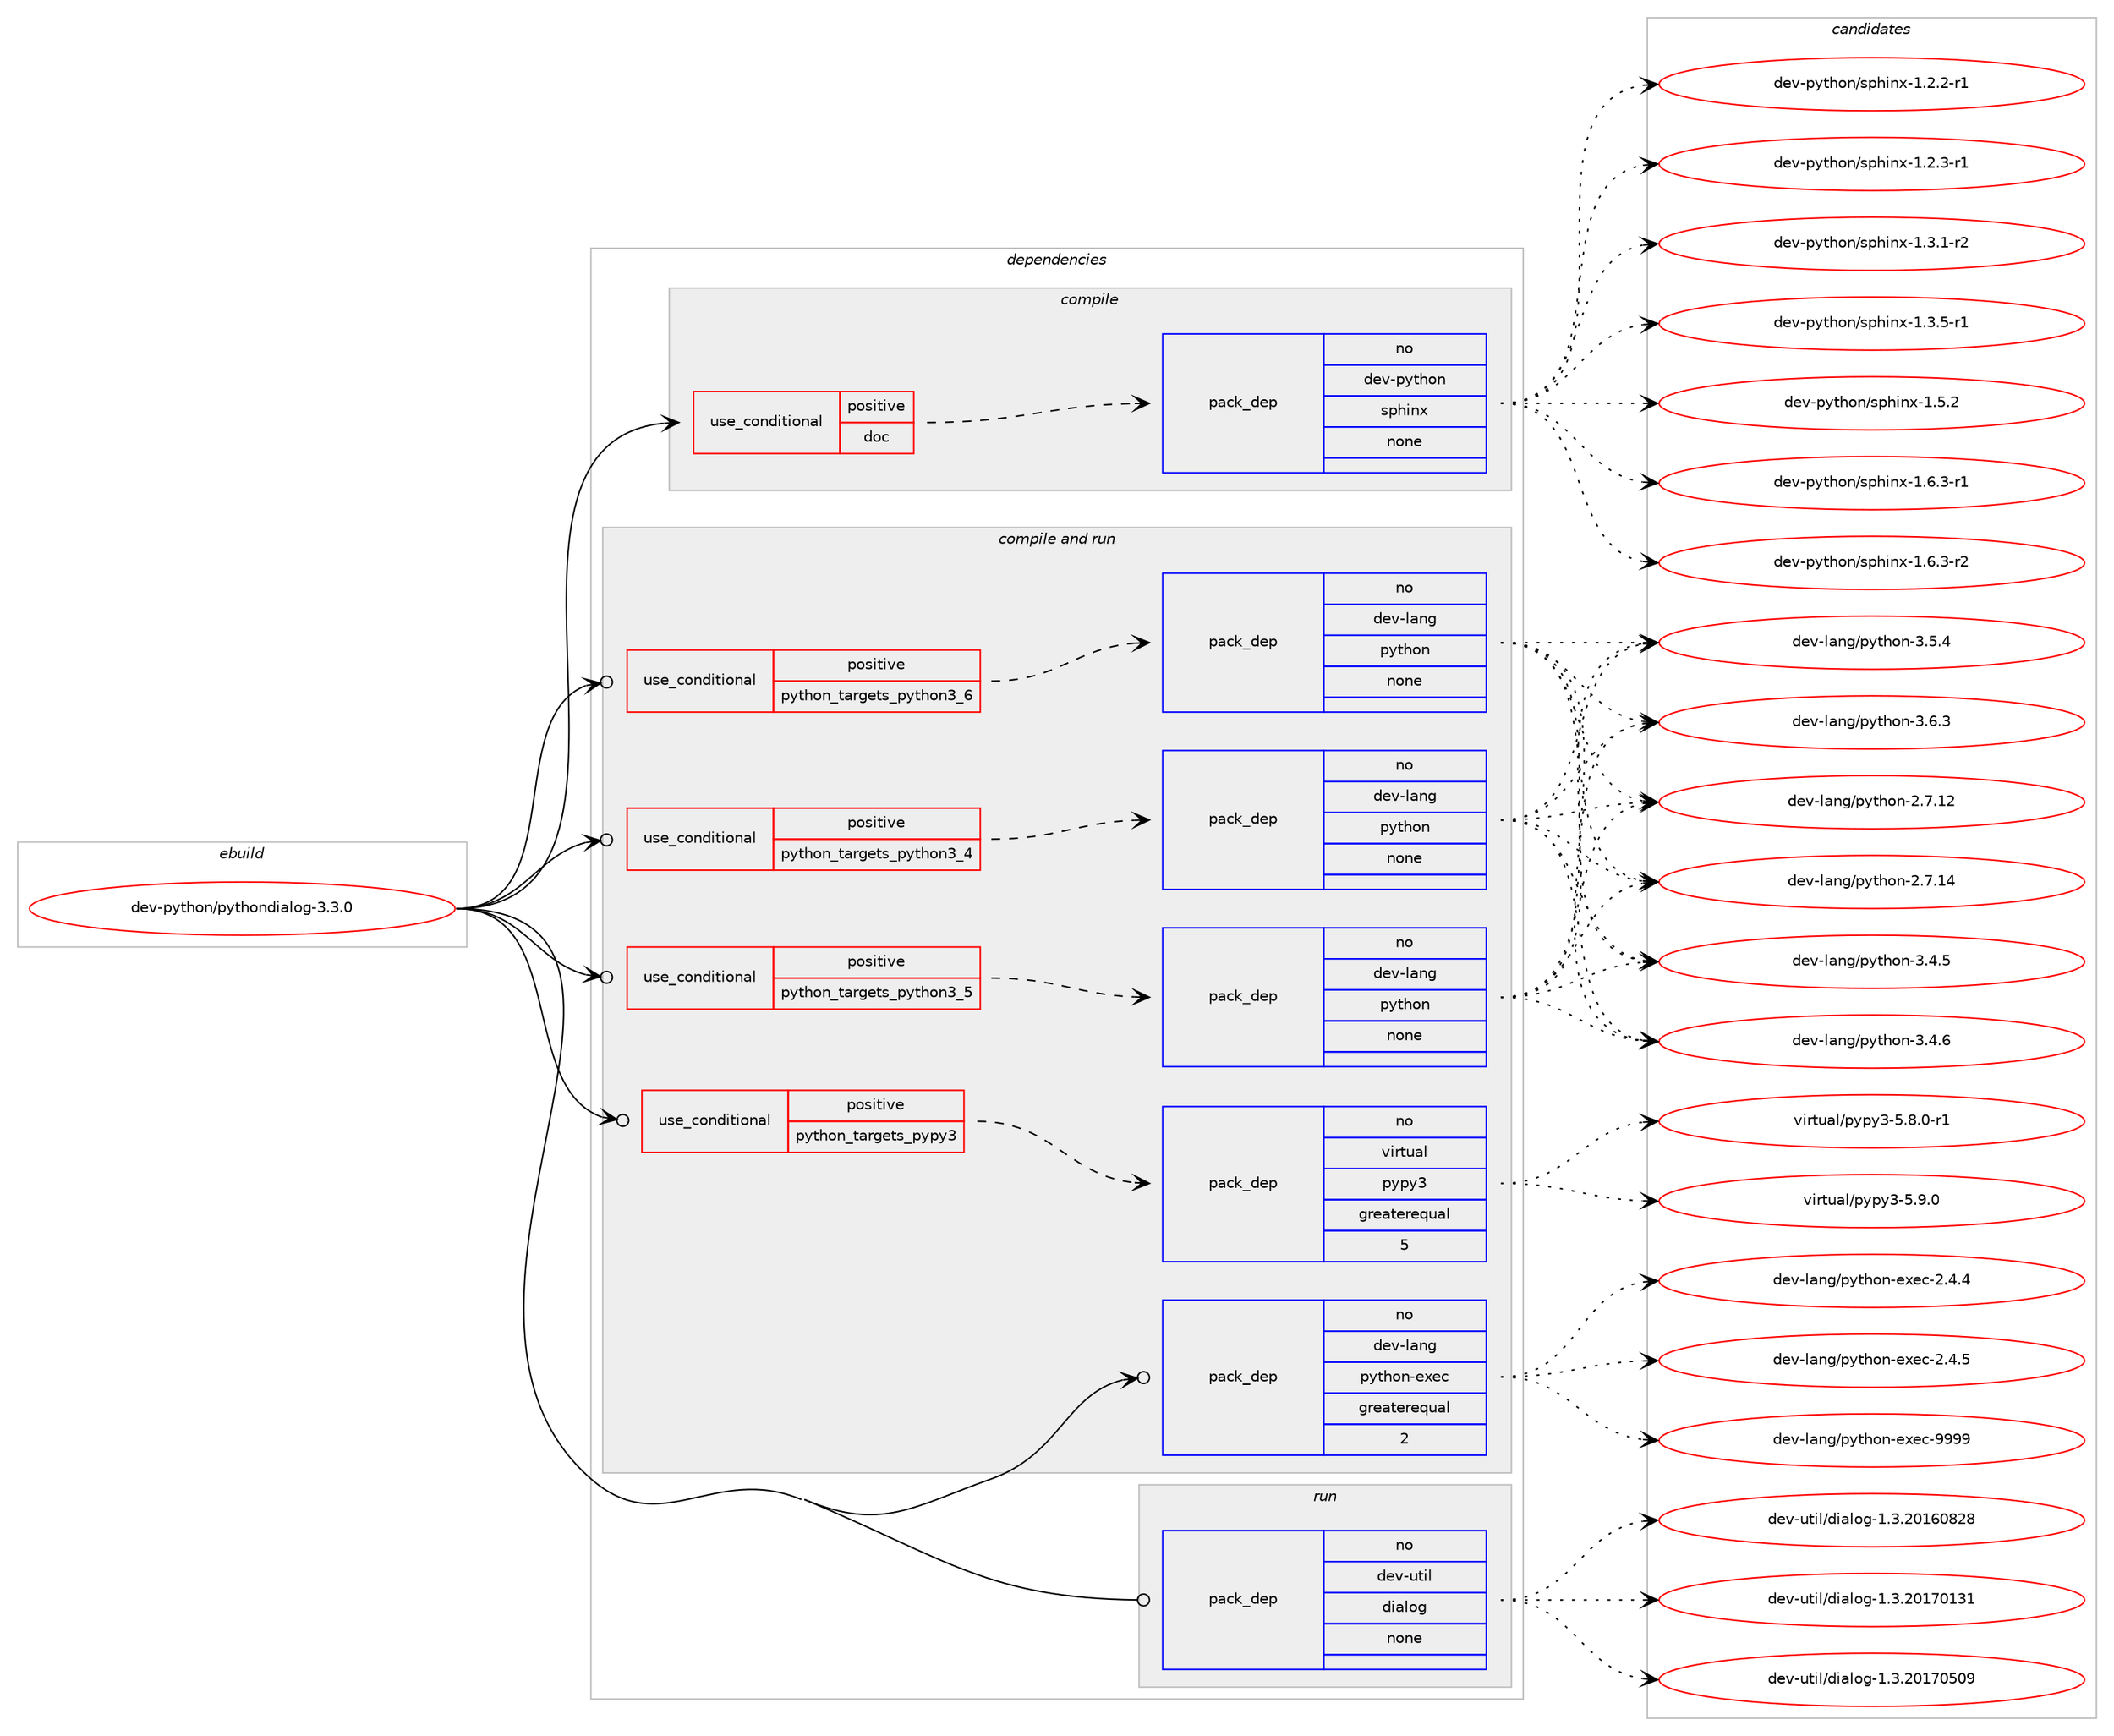 digraph prolog {

# *************
# Graph options
# *************

newrank=true;
concentrate=true;
compound=true;
graph [rankdir=LR,fontname=Helvetica,fontsize=10,ranksep=1.5];#, ranksep=2.5, nodesep=0.2];
edge  [arrowhead=vee];
node  [fontname=Helvetica,fontsize=10];

# **********
# The ebuild
# **********

subgraph cluster_leftcol {
color=gray;
rank=same;
label=<<i>ebuild</i>>;
id [label="dev-python/pythondialog-3.3.0", color=red, width=4, href="../dev-python/pythondialog-3.3.0.svg"];
}

# ****************
# The dependencies
# ****************

subgraph cluster_midcol {
color=gray;
label=<<i>dependencies</i>>;
subgraph cluster_compile {
fillcolor="#eeeeee";
style=filled;
label=<<i>compile</i>>;
subgraph cond40480 {
dependency183789 [label=<<TABLE BORDER="0" CELLBORDER="1" CELLSPACING="0" CELLPADDING="4"><TR><TD ROWSPAN="3" CELLPADDING="10">use_conditional</TD></TR><TR><TD>positive</TD></TR><TR><TD>doc</TD></TR></TABLE>>, shape=none, color=red];
subgraph pack139360 {
dependency183790 [label=<<TABLE BORDER="0" CELLBORDER="1" CELLSPACING="0" CELLPADDING="4" WIDTH="220"><TR><TD ROWSPAN="6" CELLPADDING="30">pack_dep</TD></TR><TR><TD WIDTH="110">no</TD></TR><TR><TD>dev-python</TD></TR><TR><TD>sphinx</TD></TR><TR><TD>none</TD></TR><TR><TD></TD></TR></TABLE>>, shape=none, color=blue];
}
dependency183789:e -> dependency183790:w [weight=20,style="dashed",arrowhead="vee"];
}
id:e -> dependency183789:w [weight=20,style="solid",arrowhead="vee"];
}
subgraph cluster_compileandrun {
fillcolor="#eeeeee";
style=filled;
label=<<i>compile and run</i>>;
subgraph cond40481 {
dependency183791 [label=<<TABLE BORDER="0" CELLBORDER="1" CELLSPACING="0" CELLPADDING="4"><TR><TD ROWSPAN="3" CELLPADDING="10">use_conditional</TD></TR><TR><TD>positive</TD></TR><TR><TD>python_targets_pypy3</TD></TR></TABLE>>, shape=none, color=red];
subgraph pack139361 {
dependency183792 [label=<<TABLE BORDER="0" CELLBORDER="1" CELLSPACING="0" CELLPADDING="4" WIDTH="220"><TR><TD ROWSPAN="6" CELLPADDING="30">pack_dep</TD></TR><TR><TD WIDTH="110">no</TD></TR><TR><TD>virtual</TD></TR><TR><TD>pypy3</TD></TR><TR><TD>greaterequal</TD></TR><TR><TD>5</TD></TR></TABLE>>, shape=none, color=blue];
}
dependency183791:e -> dependency183792:w [weight=20,style="dashed",arrowhead="vee"];
}
id:e -> dependency183791:w [weight=20,style="solid",arrowhead="odotvee"];
subgraph cond40482 {
dependency183793 [label=<<TABLE BORDER="0" CELLBORDER="1" CELLSPACING="0" CELLPADDING="4"><TR><TD ROWSPAN="3" CELLPADDING="10">use_conditional</TD></TR><TR><TD>positive</TD></TR><TR><TD>python_targets_python3_4</TD></TR></TABLE>>, shape=none, color=red];
subgraph pack139362 {
dependency183794 [label=<<TABLE BORDER="0" CELLBORDER="1" CELLSPACING="0" CELLPADDING="4" WIDTH="220"><TR><TD ROWSPAN="6" CELLPADDING="30">pack_dep</TD></TR><TR><TD WIDTH="110">no</TD></TR><TR><TD>dev-lang</TD></TR><TR><TD>python</TD></TR><TR><TD>none</TD></TR><TR><TD></TD></TR></TABLE>>, shape=none, color=blue];
}
dependency183793:e -> dependency183794:w [weight=20,style="dashed",arrowhead="vee"];
}
id:e -> dependency183793:w [weight=20,style="solid",arrowhead="odotvee"];
subgraph cond40483 {
dependency183795 [label=<<TABLE BORDER="0" CELLBORDER="1" CELLSPACING="0" CELLPADDING="4"><TR><TD ROWSPAN="3" CELLPADDING="10">use_conditional</TD></TR><TR><TD>positive</TD></TR><TR><TD>python_targets_python3_5</TD></TR></TABLE>>, shape=none, color=red];
subgraph pack139363 {
dependency183796 [label=<<TABLE BORDER="0" CELLBORDER="1" CELLSPACING="0" CELLPADDING="4" WIDTH="220"><TR><TD ROWSPAN="6" CELLPADDING="30">pack_dep</TD></TR><TR><TD WIDTH="110">no</TD></TR><TR><TD>dev-lang</TD></TR><TR><TD>python</TD></TR><TR><TD>none</TD></TR><TR><TD></TD></TR></TABLE>>, shape=none, color=blue];
}
dependency183795:e -> dependency183796:w [weight=20,style="dashed",arrowhead="vee"];
}
id:e -> dependency183795:w [weight=20,style="solid",arrowhead="odotvee"];
subgraph cond40484 {
dependency183797 [label=<<TABLE BORDER="0" CELLBORDER="1" CELLSPACING="0" CELLPADDING="4"><TR><TD ROWSPAN="3" CELLPADDING="10">use_conditional</TD></TR><TR><TD>positive</TD></TR><TR><TD>python_targets_python3_6</TD></TR></TABLE>>, shape=none, color=red];
subgraph pack139364 {
dependency183798 [label=<<TABLE BORDER="0" CELLBORDER="1" CELLSPACING="0" CELLPADDING="4" WIDTH="220"><TR><TD ROWSPAN="6" CELLPADDING="30">pack_dep</TD></TR><TR><TD WIDTH="110">no</TD></TR><TR><TD>dev-lang</TD></TR><TR><TD>python</TD></TR><TR><TD>none</TD></TR><TR><TD></TD></TR></TABLE>>, shape=none, color=blue];
}
dependency183797:e -> dependency183798:w [weight=20,style="dashed",arrowhead="vee"];
}
id:e -> dependency183797:w [weight=20,style="solid",arrowhead="odotvee"];
subgraph pack139365 {
dependency183799 [label=<<TABLE BORDER="0" CELLBORDER="1" CELLSPACING="0" CELLPADDING="4" WIDTH="220"><TR><TD ROWSPAN="6" CELLPADDING="30">pack_dep</TD></TR><TR><TD WIDTH="110">no</TD></TR><TR><TD>dev-lang</TD></TR><TR><TD>python-exec</TD></TR><TR><TD>greaterequal</TD></TR><TR><TD>2</TD></TR></TABLE>>, shape=none, color=blue];
}
id:e -> dependency183799:w [weight=20,style="solid",arrowhead="odotvee"];
}
subgraph cluster_run {
fillcolor="#eeeeee";
style=filled;
label=<<i>run</i>>;
subgraph pack139366 {
dependency183800 [label=<<TABLE BORDER="0" CELLBORDER="1" CELLSPACING="0" CELLPADDING="4" WIDTH="220"><TR><TD ROWSPAN="6" CELLPADDING="30">pack_dep</TD></TR><TR><TD WIDTH="110">no</TD></TR><TR><TD>dev-util</TD></TR><TR><TD>dialog</TD></TR><TR><TD>none</TD></TR><TR><TD></TD></TR></TABLE>>, shape=none, color=blue];
}
id:e -> dependency183800:w [weight=20,style="solid",arrowhead="odot"];
}
}

# **************
# The candidates
# **************

subgraph cluster_choices {
rank=same;
color=gray;
label=<<i>candidates</i>>;

subgraph choice139360 {
color=black;
nodesep=1;
choice10010111845112121116104111110471151121041051101204549465046504511449 [label="dev-python/sphinx-1.2.2-r1", color=red, width=4,href="../dev-python/sphinx-1.2.2-r1.svg"];
choice10010111845112121116104111110471151121041051101204549465046514511449 [label="dev-python/sphinx-1.2.3-r1", color=red, width=4,href="../dev-python/sphinx-1.2.3-r1.svg"];
choice10010111845112121116104111110471151121041051101204549465146494511450 [label="dev-python/sphinx-1.3.1-r2", color=red, width=4,href="../dev-python/sphinx-1.3.1-r2.svg"];
choice10010111845112121116104111110471151121041051101204549465146534511449 [label="dev-python/sphinx-1.3.5-r1", color=red, width=4,href="../dev-python/sphinx-1.3.5-r1.svg"];
choice1001011184511212111610411111047115112104105110120454946534650 [label="dev-python/sphinx-1.5.2", color=red, width=4,href="../dev-python/sphinx-1.5.2.svg"];
choice10010111845112121116104111110471151121041051101204549465446514511449 [label="dev-python/sphinx-1.6.3-r1", color=red, width=4,href="../dev-python/sphinx-1.6.3-r1.svg"];
choice10010111845112121116104111110471151121041051101204549465446514511450 [label="dev-python/sphinx-1.6.3-r2", color=red, width=4,href="../dev-python/sphinx-1.6.3-r2.svg"];
dependency183790:e -> choice10010111845112121116104111110471151121041051101204549465046504511449:w [style=dotted,weight="100"];
dependency183790:e -> choice10010111845112121116104111110471151121041051101204549465046514511449:w [style=dotted,weight="100"];
dependency183790:e -> choice10010111845112121116104111110471151121041051101204549465146494511450:w [style=dotted,weight="100"];
dependency183790:e -> choice10010111845112121116104111110471151121041051101204549465146534511449:w [style=dotted,weight="100"];
dependency183790:e -> choice1001011184511212111610411111047115112104105110120454946534650:w [style=dotted,weight="100"];
dependency183790:e -> choice10010111845112121116104111110471151121041051101204549465446514511449:w [style=dotted,weight="100"];
dependency183790:e -> choice10010111845112121116104111110471151121041051101204549465446514511450:w [style=dotted,weight="100"];
}
subgraph choice139361 {
color=black;
nodesep=1;
choice1181051141161179710847112121112121514553465646484511449 [label="virtual/pypy3-5.8.0-r1", color=red, width=4,href="../virtual/pypy3-5.8.0-r1.svg"];
choice118105114116117971084711212111212151455346574648 [label="virtual/pypy3-5.9.0", color=red, width=4,href="../virtual/pypy3-5.9.0.svg"];
dependency183792:e -> choice1181051141161179710847112121112121514553465646484511449:w [style=dotted,weight="100"];
dependency183792:e -> choice118105114116117971084711212111212151455346574648:w [style=dotted,weight="100"];
}
subgraph choice139362 {
color=black;
nodesep=1;
choice10010111845108971101034711212111610411111045504655464950 [label="dev-lang/python-2.7.12", color=red, width=4,href="../dev-lang/python-2.7.12.svg"];
choice10010111845108971101034711212111610411111045504655464952 [label="dev-lang/python-2.7.14", color=red, width=4,href="../dev-lang/python-2.7.14.svg"];
choice100101118451089711010347112121116104111110455146524653 [label="dev-lang/python-3.4.5", color=red, width=4,href="../dev-lang/python-3.4.5.svg"];
choice100101118451089711010347112121116104111110455146524654 [label="dev-lang/python-3.4.6", color=red, width=4,href="../dev-lang/python-3.4.6.svg"];
choice100101118451089711010347112121116104111110455146534652 [label="dev-lang/python-3.5.4", color=red, width=4,href="../dev-lang/python-3.5.4.svg"];
choice100101118451089711010347112121116104111110455146544651 [label="dev-lang/python-3.6.3", color=red, width=4,href="../dev-lang/python-3.6.3.svg"];
dependency183794:e -> choice10010111845108971101034711212111610411111045504655464950:w [style=dotted,weight="100"];
dependency183794:e -> choice10010111845108971101034711212111610411111045504655464952:w [style=dotted,weight="100"];
dependency183794:e -> choice100101118451089711010347112121116104111110455146524653:w [style=dotted,weight="100"];
dependency183794:e -> choice100101118451089711010347112121116104111110455146524654:w [style=dotted,weight="100"];
dependency183794:e -> choice100101118451089711010347112121116104111110455146534652:w [style=dotted,weight="100"];
dependency183794:e -> choice100101118451089711010347112121116104111110455146544651:w [style=dotted,weight="100"];
}
subgraph choice139363 {
color=black;
nodesep=1;
choice10010111845108971101034711212111610411111045504655464950 [label="dev-lang/python-2.7.12", color=red, width=4,href="../dev-lang/python-2.7.12.svg"];
choice10010111845108971101034711212111610411111045504655464952 [label="dev-lang/python-2.7.14", color=red, width=4,href="../dev-lang/python-2.7.14.svg"];
choice100101118451089711010347112121116104111110455146524653 [label="dev-lang/python-3.4.5", color=red, width=4,href="../dev-lang/python-3.4.5.svg"];
choice100101118451089711010347112121116104111110455146524654 [label="dev-lang/python-3.4.6", color=red, width=4,href="../dev-lang/python-3.4.6.svg"];
choice100101118451089711010347112121116104111110455146534652 [label="dev-lang/python-3.5.4", color=red, width=4,href="../dev-lang/python-3.5.4.svg"];
choice100101118451089711010347112121116104111110455146544651 [label="dev-lang/python-3.6.3", color=red, width=4,href="../dev-lang/python-3.6.3.svg"];
dependency183796:e -> choice10010111845108971101034711212111610411111045504655464950:w [style=dotted,weight="100"];
dependency183796:e -> choice10010111845108971101034711212111610411111045504655464952:w [style=dotted,weight="100"];
dependency183796:e -> choice100101118451089711010347112121116104111110455146524653:w [style=dotted,weight="100"];
dependency183796:e -> choice100101118451089711010347112121116104111110455146524654:w [style=dotted,weight="100"];
dependency183796:e -> choice100101118451089711010347112121116104111110455146534652:w [style=dotted,weight="100"];
dependency183796:e -> choice100101118451089711010347112121116104111110455146544651:w [style=dotted,weight="100"];
}
subgraph choice139364 {
color=black;
nodesep=1;
choice10010111845108971101034711212111610411111045504655464950 [label="dev-lang/python-2.7.12", color=red, width=4,href="../dev-lang/python-2.7.12.svg"];
choice10010111845108971101034711212111610411111045504655464952 [label="dev-lang/python-2.7.14", color=red, width=4,href="../dev-lang/python-2.7.14.svg"];
choice100101118451089711010347112121116104111110455146524653 [label="dev-lang/python-3.4.5", color=red, width=4,href="../dev-lang/python-3.4.5.svg"];
choice100101118451089711010347112121116104111110455146524654 [label="dev-lang/python-3.4.6", color=red, width=4,href="../dev-lang/python-3.4.6.svg"];
choice100101118451089711010347112121116104111110455146534652 [label="dev-lang/python-3.5.4", color=red, width=4,href="../dev-lang/python-3.5.4.svg"];
choice100101118451089711010347112121116104111110455146544651 [label="dev-lang/python-3.6.3", color=red, width=4,href="../dev-lang/python-3.6.3.svg"];
dependency183798:e -> choice10010111845108971101034711212111610411111045504655464950:w [style=dotted,weight="100"];
dependency183798:e -> choice10010111845108971101034711212111610411111045504655464952:w [style=dotted,weight="100"];
dependency183798:e -> choice100101118451089711010347112121116104111110455146524653:w [style=dotted,weight="100"];
dependency183798:e -> choice100101118451089711010347112121116104111110455146524654:w [style=dotted,weight="100"];
dependency183798:e -> choice100101118451089711010347112121116104111110455146534652:w [style=dotted,weight="100"];
dependency183798:e -> choice100101118451089711010347112121116104111110455146544651:w [style=dotted,weight="100"];
}
subgraph choice139365 {
color=black;
nodesep=1;
choice1001011184510897110103471121211161041111104510112010199455046524652 [label="dev-lang/python-exec-2.4.4", color=red, width=4,href="../dev-lang/python-exec-2.4.4.svg"];
choice1001011184510897110103471121211161041111104510112010199455046524653 [label="dev-lang/python-exec-2.4.5", color=red, width=4,href="../dev-lang/python-exec-2.4.5.svg"];
choice10010111845108971101034711212111610411111045101120101994557575757 [label="dev-lang/python-exec-9999", color=red, width=4,href="../dev-lang/python-exec-9999.svg"];
dependency183799:e -> choice1001011184510897110103471121211161041111104510112010199455046524652:w [style=dotted,weight="100"];
dependency183799:e -> choice1001011184510897110103471121211161041111104510112010199455046524653:w [style=dotted,weight="100"];
dependency183799:e -> choice10010111845108971101034711212111610411111045101120101994557575757:w [style=dotted,weight="100"];
}
subgraph choice139366 {
color=black;
nodesep=1;
choice10010111845117116105108471001059710811110345494651465048495448565056 [label="dev-util/dialog-1.3.20160828", color=red, width=4,href="../dev-util/dialog-1.3.20160828.svg"];
choice10010111845117116105108471001059710811110345494651465048495548495149 [label="dev-util/dialog-1.3.20170131", color=red, width=4,href="../dev-util/dialog-1.3.20170131.svg"];
choice10010111845117116105108471001059710811110345494651465048495548534857 [label="dev-util/dialog-1.3.20170509", color=red, width=4,href="../dev-util/dialog-1.3.20170509.svg"];
dependency183800:e -> choice10010111845117116105108471001059710811110345494651465048495448565056:w [style=dotted,weight="100"];
dependency183800:e -> choice10010111845117116105108471001059710811110345494651465048495548495149:w [style=dotted,weight="100"];
dependency183800:e -> choice10010111845117116105108471001059710811110345494651465048495548534857:w [style=dotted,weight="100"];
}
}

}

